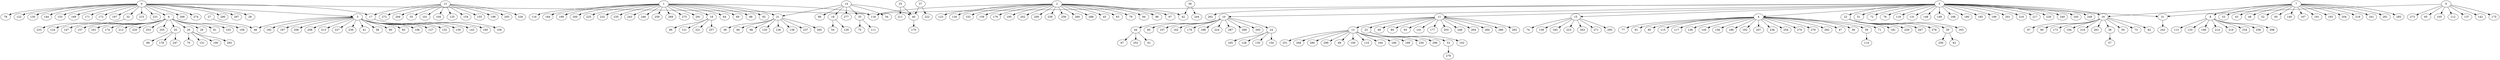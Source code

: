 digraph arbol {0 -> 5[Label=1];
0 -> 6[Label=1];
0 -> 17[Label=1];
0 -> 28[Label=1];
0 -> 32[Label=1];
0 -> 78[Label=1];
0 -> 118[Label=1];
0 -> 122[Label=1];
0 -> 130[Label=1];
0 -> 144[Label=1];
0 -> 153[Label=1];
0 -> 169[Label=1];
0 -> 171[Label=1];
0 -> 172[Label=1];
0 -> 197[Label=1];
0 -> 215[Label=1];
0 -> 231[Label=1];
0 -> 266[Label=1];
0 -> 274[Label=1];
0 -> 290[Label=1];
0 -> 297[Label=1];
1 -> 19[Label=1];
1 -> 21[Label=1];
1 -> 64[Label=1];
1 -> 69[Label=1];
1 -> 88[Label=1];
1 -> 92[Label=1];
1 -> 116[Label=1];
1 -> 118[Label=1];
1 -> 184[Label=1];
1 -> 189[Label=1];
1 -> 200[Label=1];
1 -> 225[Label=1];
1 -> 232[Label=1];
1 -> 235[Label=1];
1 -> 243[Label=1];
1 -> 246[Label=1];
1 -> 259[Label=1];
1 -> 269[Label=1];
1 -> 275[Label=1];
1 -> 291[Label=1];
2 -> 42[Label=1];
2 -> 45[Label=1];
2 -> 63[Label=1];
2 -> 79[Label=1];
2 -> 94[Label=1];
2 -> 96[Label=1];
2 -> 97[Label=1];
2 -> 118[Label=1];
2 -> 123[Label=1];
2 -> 134[Label=1];
2 -> 152[Label=1];
2 -> 159[Label=1];
2 -> 176[Label=1];
2 -> 195[Label=1];
2 -> 202[Label=1];
2 -> 209[Label=1];
2 -> 238[Label=1];
2 -> 256[Label=1];
2 -> 260[Label=1];
2 -> 288[Label=1];
3 -> 4[Label=1];
3 -> 10[Label=1];
3 -> 11[Label=1];
3 -> 15[Label=1];
3 -> 16[Label=1];
3 -> 22[Label=1];
3 -> 31[Label=1];
3 -> 51[Label=1];
3 -> 72[Label=1];
3 -> 76[Label=1];
3 -> 118[Label=1];
3 -> 119[Label=1];
3 -> 131[Label=1];
3 -> 148[Label=1];
3 -> 149[Label=1];
3 -> 168[Label=1];
3 -> 180[Label=1];
3 -> 185[Label=1];
3 -> 196[Label=1];
3 -> 201[Label=1];
3 -> 216[Label=1];
3 -> 217[Label=1];
3 -> 228[Label=1];
3 -> 240[Label=1];
3 -> 245[Label=1];
3 -> 249[Label=1];
3 -> 262[Label=1];
4 -> 47[Label=1];
4 -> 56[Label=1];
4 -> 59[Label=1];
4 -> 71[Label=1];
4 -> 77[Label=1];
4 -> 81[Label=1];
4 -> 85[Label=1];
4 -> 115[Label=1];
4 -> 117[Label=1];
4 -> 136[Label=1];
4 -> 145[Label=1];
4 -> 156[Label=1];
4 -> 186[Label=1];
4 -> 192[Label=1];
4 -> 207[Label=1];
4 -> 236[Label=1];
4 -> 254[Label=1];
4 -> 270[Label=1];
4 -> 276[Label=1];
4 -> 282[Label=1];
5 -> 41[Label=1];
5 -> 46[Label=1];
5 -> 58[Label=1];
5 -> 80[Label=1];
5 -> 83[Label=1];
5 -> 106[Label=1];
5 -> 127[Label=1];
5 -> 132[Label=1];
5 -> 139[Label=1];
5 -> 143[Label=1];
5 -> 160[Label=1];
5 -> 182[Label=1];
5 -> 187[Label=1];
5 -> 206[Label=1];
5 -> 208[Label=1];
5 -> 213[Label=1];
5 -> 227[Label=1];
5 -> 239[Label=1];
6 -> 20[Label=1];
6 -> 26[Label=1];
6 -> 29[Label=1];
6 -> 91[Label=1];
6 -> 103[Label=1];
6 -> 108[Label=1];
6 -> 124[Label=1];
6 -> 147[Label=1];
6 -> 157[Label=1];
6 -> 161[Label=1];
6 -> 174[Label=1];
6 -> 212[Label=1];
6 -> 220[Label=1];
6 -> 253[Label=1];
6 -> 255[Label=1];
7 -> 8[Label=1];
7 -> 16[Label=1];
7 -> 33[Label=1];
7 -> 43[Label=1];
7 -> 48[Label=1];
7 -> 52[Label=1];
7 -> 95[Label=1];
7 -> 140[Label=1];
7 -> 167[Label=1];
7 -> 191[Label=1];
7 -> 193[Label=1];
7 -> 204[Label=1];
7 -> 218[Label=1];
7 -> 241[Label=1];
7 -> 281[Label=1];
7 -> 285[Label=1];
8 -> 113[Label=1];
8 -> 133[Label=1];
8 -> 146[Label=1];
8 -> 214[Label=1];
8 -> 219[Label=1];
8 -> 234[Label=1];
8 -> 258[Label=1];
8 -> 298[Label=1];
9 -> 31[Label=1];
9 -> 65[Label=1];
9 -> 105[Label=1];
9 -> 112[Label=1];
9 -> 137[Label=1];
9 -> 142[Label=1];
9 -> 175[Label=1];
9 -> 273[Label=1];
10 -> 24[Label=1];
10 -> 44[Label=1];
10 -> 60[Label=1];
10 -> 107[Label=1];
10 -> 162[Label=1];
10 -> 179[Label=1];
10 -> 188[Label=1];
10 -> 224[Label=1];
10 -> 287[Label=1];
10 -> 289[Label=1];
10 -> 293[Label=1];
11 -> 12[Label=1];
11 -> 23[Label=1];
11 -> 49[Label=1];
11 -> 84[Label=1];
11 -> 93[Label=1];
11 -> 141[Label=1];
11 -> 177[Label=1];
11 -> 203[Label=1];
11 -> 248[Label=1];
11 -> 264[Label=1];
11 -> 284[Label=1];
11 -> 286[Label=1];
11 -> 292[Label=1];
12 -> 68[Label=1];
12 -> 100[Label=1];
12 -> 110[Label=1];
12 -> 164[Label=1];
12 -> 166[Label=1];
12 -> 199[Label=1];
12 -> 230[Label=1];
12 -> 251[Label=1];
12 -> 268[Label=1];
12 -> 280[Label=1];
12 -> 299[Label=1];
13 -> 17[Label=1];
13 -> 55[Label=1];
13 -> 101[Label=1];
13 -> 104[Label=1];
13 -> 125[Label=1];
13 -> 154[Label=1];
13 -> 155[Label=1];
13 -> 198[Label=1];
13 -> 205[Label=1];
13 -> 226[Label=1];
13 -> 272[Label=1];
13 -> 294[Label=1];
14 -> 18[Label=1];
14 -> 21[Label=1];
14 -> 34[Label=1];
14 -> 35[Label=1];
14 -> 40[Label=1];
14 -> 86[Label=1];
14 -> 277[Label=1];
15 -> 74[Label=1];
15 -> 158[Label=1];
15 -> 183[Label=1];
15 -> 223[Label=1];
15 -> 263[Label=1];
15 -> 271[Label=1];
15 -> 295[Label=1];
16 -> 36[Label=1];
16 -> 50[Label=1];
16 -> 73[Label=1];
16 -> 82[Label=1];
16 -> 87[Label=1];
16 -> 90[Label=1];
16 -> 173[Label=1];
16 -> 194[Label=1];
16 -> 210[Label=1];
16 -> 261[Label=1];
17 -> 109[Label=1];
18 -> 54[Label=1];
18 -> 129[Label=1];
19 -> 99[Label=1];
19 -> 121[Label=1];
19 -> 221[Label=1];
19 -> 257[Label=1];
20 -> 89[Label=1];
20 -> 178[Label=1];
20 -> 247[Label=1];
21 -> 38[Label=1];
21 -> 66[Label=1];
21 -> 98[Label=1];
21 -> 120[Label=1];
21 -> 126[Label=1];
21 -> 138[Label=1];
21 -> 237[Label=1];
21 -> 265[Label=1];
22 -> 30[Label=1];
22 -> 163[Label=1];
22 -> 181[Label=1];
22 -> 229[Label=1];
22 -> 267[Label=1];
22 -> 278[Label=1];
23 -> 53[Label=1];
23 -> 102[Label=1];
23 -> 296[Label=1];
24 -> 128[Label=1];
24 -> 135[Label=1];
24 -> 150[Label=1];
24 -> 165[Label=1];
25 -> 40[Label=1];
25 -> 211[Label=1];
26 -> 70[Label=1];
26 -> 151[Label=1];
26 -> 190[Label=1];
26 -> 283[Label=1];
27 -> 46[Label=1];
30 -> 62[Label=1];
30 -> 250[Label=1];
31 -> 242[Label=1];
32 -> 233[Label=1];
35 -> 75[Label=1];
35 -> 111[Label=1];
36 -> 57[Label=1];
37 -> 40[Label=1];
37 -> 222[Label=1];
39 -> 42[Label=1];
39 -> 244[Label=1];
40 -> 170[Label=1];
44 -> 61[Label=1];
44 -> 67[Label=1];
44 -> 252[Label=1];
53 -> 279[Label=1];
59 -> 114[Label=1];
}